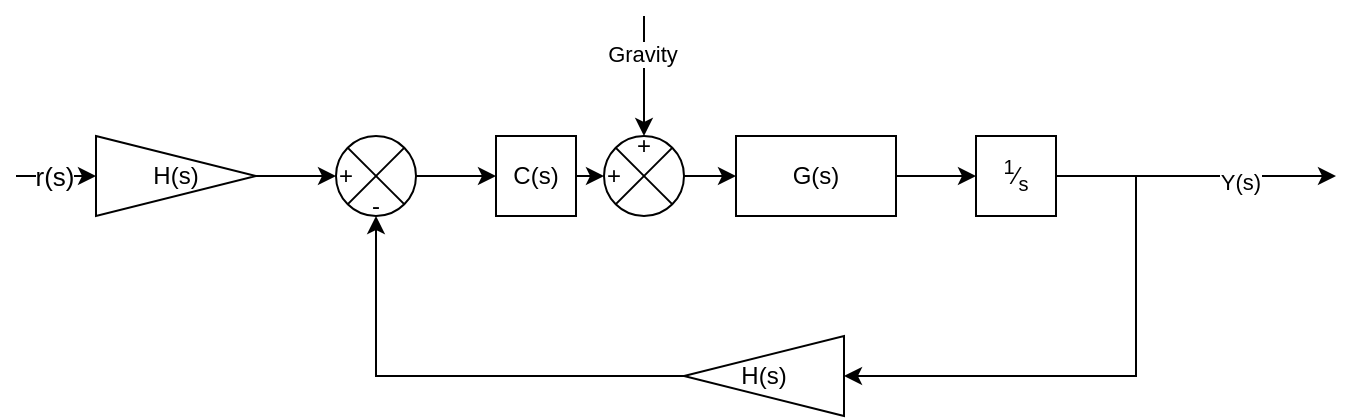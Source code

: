 <mxfile version="22.0.0" type="github">
  <diagram name="Page-1" id="ZImb_MyYqYFxsvIHfjOj">
    <mxGraphModel dx="733" dy="393" grid="1" gridSize="10" guides="1" tooltips="1" connect="1" arrows="1" fold="1" page="1" pageScale="1" pageWidth="827" pageHeight="1169" math="0" shadow="0">
      <root>
        <mxCell id="0" />
        <mxCell id="1" parent="0" />
        <mxCell id="VeYQora-GTSYb9Arf-ad-19" style="edgeStyle=orthogonalEdgeStyle;rounded=0;orthogonalLoop=1;jettySize=auto;html=1;exitX=1;exitY=0.5;exitDx=0;exitDy=0;entryX=0;entryY=0.5;entryDx=0;entryDy=0;" edge="1" parent="1" source="VeYQora-GTSYb9Arf-ad-14" target="VeYQora-GTSYb9Arf-ad-15">
          <mxGeometry relative="1" as="geometry" />
        </mxCell>
        <mxCell id="VeYQora-GTSYb9Arf-ad-14" value="G(s)" style="rounded=0;whiteSpace=wrap;html=1;" vertex="1" parent="1">
          <mxGeometry x="440" y="120" width="80" height="40" as="geometry" />
        </mxCell>
        <mxCell id="VeYQora-GTSYb9Arf-ad-17" style="edgeStyle=orthogonalEdgeStyle;rounded=0;orthogonalLoop=1;jettySize=auto;html=1;exitX=1;exitY=0.5;exitDx=0;exitDy=0;" edge="1" parent="1" source="VeYQora-GTSYb9Arf-ad-15">
          <mxGeometry relative="1" as="geometry">
            <mxPoint x="740" y="140" as="targetPoint" />
          </mxGeometry>
        </mxCell>
        <mxCell id="VeYQora-GTSYb9Arf-ad-38" value="Y(s)" style="edgeLabel;html=1;align=center;verticalAlign=middle;resizable=0;points=[];" vertex="1" connectable="0" parent="VeYQora-GTSYb9Arf-ad-17">
          <mxGeometry x="0.319" y="-2" relative="1" as="geometry">
            <mxPoint as="offset" />
          </mxGeometry>
        </mxCell>
        <mxCell id="VeYQora-GTSYb9Arf-ad-15" value="&lt;sup&gt;1&lt;/sup&gt;⁄&lt;sub&gt;s&lt;/sub&gt;" style="rounded=0;whiteSpace=wrap;html=1;" vertex="1" parent="1">
          <mxGeometry x="560" y="120" width="40" height="40" as="geometry" />
        </mxCell>
        <mxCell id="VeYQora-GTSYb9Arf-ad-20" style="edgeStyle=orthogonalEdgeStyle;rounded=0;orthogonalLoop=1;jettySize=auto;html=1;exitX=1;exitY=0.5;exitDx=0;exitDy=0;entryX=0;entryY=0.5;entryDx=0;entryDy=0;" edge="1" parent="1" source="VeYQora-GTSYb9Arf-ad-32" target="VeYQora-GTSYb9Arf-ad-14">
          <mxGeometry relative="1" as="geometry" />
        </mxCell>
        <mxCell id="VeYQora-GTSYb9Arf-ad-16" value="C(s)" style="rounded=0;whiteSpace=wrap;html=1;" vertex="1" parent="1">
          <mxGeometry x="320" y="120" width="40" height="40" as="geometry" />
        </mxCell>
        <mxCell id="VeYQora-GTSYb9Arf-ad-22" style="edgeStyle=orthogonalEdgeStyle;rounded=0;orthogonalLoop=1;jettySize=auto;html=1;entryX=0.5;entryY=1;entryDx=0;entryDy=0;exitX=1;exitY=0.5;exitDx=0;exitDy=0;" edge="1" parent="1" source="VeYQora-GTSYb9Arf-ad-31" target="VeYQora-GTSYb9Arf-ad-21">
          <mxGeometry relative="1" as="geometry">
            <mxPoint x="400" y="261" as="sourcePoint" />
          </mxGeometry>
        </mxCell>
        <mxCell id="VeYQora-GTSYb9Arf-ad-23" style="edgeStyle=orthogonalEdgeStyle;rounded=0;orthogonalLoop=1;jettySize=auto;html=1;exitX=1;exitY=0.5;exitDx=0;exitDy=0;entryX=0;entryY=0.5;entryDx=0;entryDy=0;" edge="1" parent="1" source="VeYQora-GTSYb9Arf-ad-21" target="VeYQora-GTSYb9Arf-ad-16">
          <mxGeometry relative="1" as="geometry" />
        </mxCell>
        <mxCell id="VeYQora-GTSYb9Arf-ad-21" value="" style="shape=sumEllipse;perimeter=ellipsePerimeter;whiteSpace=wrap;html=1;backgroundOutline=1;" vertex="1" parent="1">
          <mxGeometry x="240" y="120" width="40" height="40" as="geometry" />
        </mxCell>
        <mxCell id="VeYQora-GTSYb9Arf-ad-24" value="" style="endArrow=classic;html=1;rounded=0;entryX=0;entryY=0.5;entryDx=0;entryDy=0;" edge="1" parent="1" target="VeYQora-GTSYb9Arf-ad-31">
          <mxGeometry width="50" height="50" relative="1" as="geometry">
            <mxPoint x="640" y="140" as="sourcePoint" />
            <mxPoint x="590" y="250" as="targetPoint" />
            <Array as="points">
              <mxPoint x="640" y="240" />
            </Array>
          </mxGeometry>
        </mxCell>
        <mxCell id="VeYQora-GTSYb9Arf-ad-25" value="" style="endArrow=classic;html=1;rounded=0;entryX=0;entryY=0.5;entryDx=0;entryDy=0;" edge="1" parent="1" target="VeYQora-GTSYb9Arf-ad-21">
          <mxGeometry width="50" height="50" relative="1" as="geometry">
            <mxPoint x="160" y="140" as="sourcePoint" />
            <mxPoint x="160" y="130" as="targetPoint" />
          </mxGeometry>
        </mxCell>
        <mxCell id="VeYQora-GTSYb9Arf-ad-26" value="H(s)" style="triangle;whiteSpace=wrap;html=1;" vertex="1" parent="1">
          <mxGeometry x="120" y="120" width="80" height="40" as="geometry" />
        </mxCell>
        <mxCell id="VeYQora-GTSYb9Arf-ad-31" value="H(s)" style="triangle;whiteSpace=wrap;html=1;rotation=0;verticalAlign=middle;movable=1;resizable=1;rotatable=1;deletable=1;editable=1;locked=0;connectable=1;direction=west;" vertex="1" parent="1">
          <mxGeometry x="414" y="220" width="80" height="40" as="geometry" />
        </mxCell>
        <mxCell id="VeYQora-GTSYb9Arf-ad-33" value="" style="edgeStyle=orthogonalEdgeStyle;rounded=0;orthogonalLoop=1;jettySize=auto;html=1;exitX=1;exitY=0.5;exitDx=0;exitDy=0;entryX=0;entryY=0.5;entryDx=0;entryDy=0;" edge="1" parent="1" source="VeYQora-GTSYb9Arf-ad-16" target="VeYQora-GTSYb9Arf-ad-32">
          <mxGeometry relative="1" as="geometry">
            <mxPoint x="360" y="140" as="sourcePoint" />
            <mxPoint x="440" y="140" as="targetPoint" />
          </mxGeometry>
        </mxCell>
        <mxCell id="VeYQora-GTSYb9Arf-ad-32" value="" style="shape=sumEllipse;perimeter=ellipsePerimeter;whiteSpace=wrap;html=1;backgroundOutline=1;" vertex="1" parent="1">
          <mxGeometry x="374" y="120" width="40" height="40" as="geometry" />
        </mxCell>
        <mxCell id="VeYQora-GTSYb9Arf-ad-34" value="" style="endArrow=classic;html=1;rounded=0;entryX=0.5;entryY=0;entryDx=0;entryDy=0;" edge="1" parent="1" target="VeYQora-GTSYb9Arf-ad-32">
          <mxGeometry width="50" height="50" relative="1" as="geometry">
            <mxPoint x="394" y="60" as="sourcePoint" />
            <mxPoint x="410" y="60" as="targetPoint" />
          </mxGeometry>
        </mxCell>
        <mxCell id="VeYQora-GTSYb9Arf-ad-35" value="Gravity" style="edgeLabel;html=1;align=center;verticalAlign=middle;resizable=0;points=[];" vertex="1" connectable="0" parent="VeYQora-GTSYb9Arf-ad-34">
          <mxGeometry x="-0.367" y="-1" relative="1" as="geometry">
            <mxPoint as="offset" />
          </mxGeometry>
        </mxCell>
        <mxCell id="VeYQora-GTSYb9Arf-ad-36" value="" style="endArrow=classic;html=1;rounded=0;" edge="1" parent="1">
          <mxGeometry width="50" height="50" relative="1" as="geometry">
            <mxPoint x="80" y="140" as="sourcePoint" />
            <mxPoint x="120" y="140" as="targetPoint" />
          </mxGeometry>
        </mxCell>
        <mxCell id="VeYQora-GTSYb9Arf-ad-37" value="r(s)" style="edgeLabel;html=1;align=center;verticalAlign=middle;resizable=0;points=[];fontSize=13;" vertex="1" connectable="0" parent="VeYQora-GTSYb9Arf-ad-36">
          <mxGeometry x="-0.05" relative="1" as="geometry">
            <mxPoint as="offset" />
          </mxGeometry>
        </mxCell>
        <mxCell id="VeYQora-GTSYb9Arf-ad-39" value="+" style="text;strokeColor=none;align=center;fillColor=none;html=1;verticalAlign=middle;whiteSpace=wrap;rounded=0;" vertex="1" parent="1">
          <mxGeometry x="240" y="135" width="10" height="10" as="geometry" />
        </mxCell>
        <mxCell id="VeYQora-GTSYb9Arf-ad-40" value="+" style="text;strokeColor=none;align=center;fillColor=none;html=1;verticalAlign=middle;whiteSpace=wrap;rounded=0;" vertex="1" parent="1">
          <mxGeometry x="374" y="135" width="10" height="10" as="geometry" />
        </mxCell>
        <mxCell id="VeYQora-GTSYb9Arf-ad-41" value="+" style="text;strokeColor=none;align=center;fillColor=none;html=1;verticalAlign=middle;whiteSpace=wrap;rounded=0;" vertex="1" parent="1">
          <mxGeometry x="389" y="120" width="10" height="10" as="geometry" />
        </mxCell>
        <mxCell id="VeYQora-GTSYb9Arf-ad-42" value="-" style="text;strokeColor=none;align=center;fillColor=none;html=1;verticalAlign=middle;whiteSpace=wrap;rounded=0;" vertex="1" parent="1">
          <mxGeometry x="255" y="150" width="10" height="10" as="geometry" />
        </mxCell>
      </root>
    </mxGraphModel>
  </diagram>
</mxfile>
